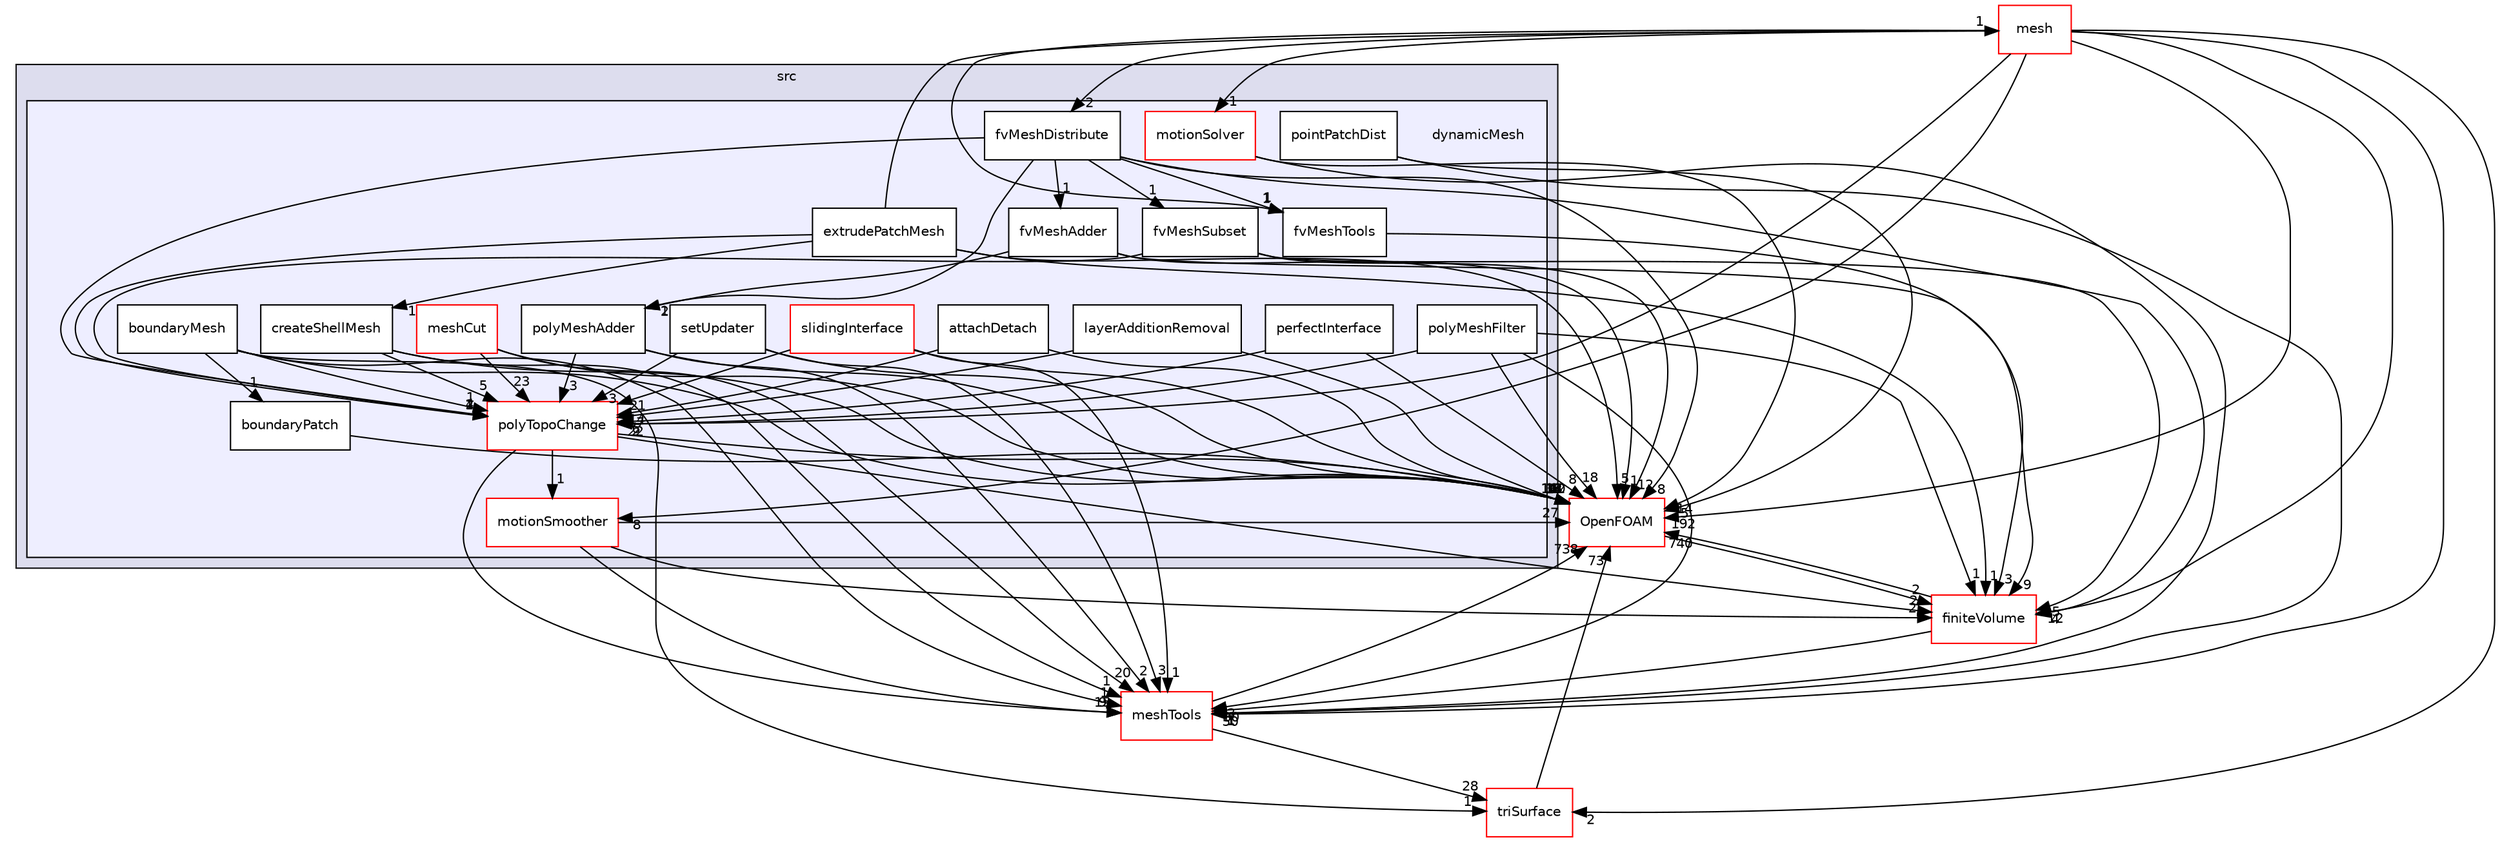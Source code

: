 digraph "src/dynamicMesh" {
  bgcolor=transparent;
  compound=true
  node [ fontsize="10", fontname="Helvetica"];
  edge [ labelfontsize="10", labelfontname="Helvetica"];
  subgraph clusterdir_68267d1309a1af8e8297ef4c3efbcdba {
    graph [ bgcolor="#ddddee", pencolor="black", label="src" fontname="Helvetica", fontsize="10", URL="dir_68267d1309a1af8e8297ef4c3efbcdba.html"]
  subgraph clusterdir_63742796c427c97a292c80f7db71da36 {
    graph [ bgcolor="#eeeeff", pencolor="black", label="" URL="dir_63742796c427c97a292c80f7db71da36.html"];
    dir_63742796c427c97a292c80f7db71da36 [shape=plaintext label="dynamicMesh"];
    dir_d6cc9bc5e60b27f6a6fa4a5b060fea36 [shape=box label="attachDetach" color="black" fillcolor="white" style="filled" URL="dir_d6cc9bc5e60b27f6a6fa4a5b060fea36.html"];
    dir_ddfccd6490c2469d28198c594ccfa4ce [shape=box label="boundaryMesh" color="black" fillcolor="white" style="filled" URL="dir_ddfccd6490c2469d28198c594ccfa4ce.html"];
    dir_35ca291ea1eeb9fd32abdab3648f3c71 [shape=box label="boundaryPatch" color="black" fillcolor="white" style="filled" URL="dir_35ca291ea1eeb9fd32abdab3648f3c71.html"];
    dir_924b44107af8655ed92cad90ea702bef [shape=box label="createShellMesh" color="black" fillcolor="white" style="filled" URL="dir_924b44107af8655ed92cad90ea702bef.html"];
    dir_093d07f5c8c724b1c7168866e50d9fc9 [shape=box label="extrudePatchMesh" color="black" fillcolor="white" style="filled" URL="dir_093d07f5c8c724b1c7168866e50d9fc9.html"];
    dir_440af7b05d14cff8b6286d0b48f1a437 [shape=box label="fvMeshAdder" color="black" fillcolor="white" style="filled" URL="dir_440af7b05d14cff8b6286d0b48f1a437.html"];
    dir_577773e1069a916ae356340e1642450c [shape=box label="fvMeshDistribute" color="black" fillcolor="white" style="filled" URL="dir_577773e1069a916ae356340e1642450c.html"];
    dir_0d21eae395dc27e78a07fcf5d5d22d6a [shape=box label="fvMeshSubset" color="black" fillcolor="white" style="filled" URL="dir_0d21eae395dc27e78a07fcf5d5d22d6a.html"];
    dir_752ee2ea52ff243b3df9acf90ed8ee84 [shape=box label="fvMeshTools" color="black" fillcolor="white" style="filled" URL="dir_752ee2ea52ff243b3df9acf90ed8ee84.html"];
    dir_75ed56908277ba9008d6d651379664b5 [shape=box label="layerAdditionRemoval" color="black" fillcolor="white" style="filled" URL="dir_75ed56908277ba9008d6d651379664b5.html"];
    dir_9d5336f012de1459bf0f96ab97c17717 [shape=box label="meshCut" color="red" fillcolor="white" style="filled" URL="dir_9d5336f012de1459bf0f96ab97c17717.html"];
    dir_a5f41142d67d2cb37e86033b3571a7be [shape=box label="motionSmoother" color="red" fillcolor="white" style="filled" URL="dir_a5f41142d67d2cb37e86033b3571a7be.html"];
    dir_446a443da47a2629470e9632529ef328 [shape=box label="motionSolver" color="red" fillcolor="white" style="filled" URL="dir_446a443da47a2629470e9632529ef328.html"];
    dir_7067571b3697f161521131f0af8a95e3 [shape=box label="perfectInterface" color="black" fillcolor="white" style="filled" URL="dir_7067571b3697f161521131f0af8a95e3.html"];
    dir_ca762d8f93f85eb331f32938dbdfacbb [shape=box label="pointPatchDist" color="black" fillcolor="white" style="filled" URL="dir_ca762d8f93f85eb331f32938dbdfacbb.html"];
    dir_e23327a71743ffe75713f6a7da1ee175 [shape=box label="polyMeshAdder" color="black" fillcolor="white" style="filled" URL="dir_e23327a71743ffe75713f6a7da1ee175.html"];
    dir_0b1562575ddc4c1518e7b4b5f6e4aecc [shape=box label="polyMeshFilter" color="black" fillcolor="white" style="filled" URL="dir_0b1562575ddc4c1518e7b4b5f6e4aecc.html"];
    dir_1dcc9f8d039401a5088c21c8f851d182 [shape=box label="polyTopoChange" color="red" fillcolor="white" style="filled" URL="dir_1dcc9f8d039401a5088c21c8f851d182.html"];
    dir_b0a7cc17b3792925464d04792e6798d7 [shape=box label="setUpdater" color="black" fillcolor="white" style="filled" URL="dir_b0a7cc17b3792925464d04792e6798d7.html"];
    dir_1d2f54cf14ad69ed11cf68cc98710746 [shape=box label="slidingInterface" color="red" fillcolor="white" style="filled" URL="dir_1d2f54cf14ad69ed11cf68cc98710746.html"];
  }
  }
  dir_9bd15774b555cf7259a6fa18f99fe99b [shape=box label="finiteVolume" color="red" URL="dir_9bd15774b555cf7259a6fa18f99fe99b.html"];
  dir_b63c002b7559990bd414058641eb48ad [shape=box label="triSurface" color="red" URL="dir_b63c002b7559990bd414058641eb48ad.html"];
  dir_ae30ad0bef50cf391b24c614251bb9fd [shape=box label="meshTools" color="red" URL="dir_ae30ad0bef50cf391b24c614251bb9fd.html"];
  dir_7be0d8c199b9408ae01f5d77515b8def [shape=box label="mesh" color="red" URL="dir_7be0d8c199b9408ae01f5d77515b8def.html"];
  dir_c5473ff19b20e6ec4dfe5c310b3778a8 [shape=box label="OpenFOAM" color="red" URL="dir_c5473ff19b20e6ec4dfe5c310b3778a8.html"];
  dir_577773e1069a916ae356340e1642450c->dir_9bd15774b555cf7259a6fa18f99fe99b [headlabel="4", labeldistance=1.5 headhref="dir_000785_000873.html"];
  dir_577773e1069a916ae356340e1642450c->dir_1dcc9f8d039401a5088c21c8f851d182 [headlabel="4", labeldistance=1.5 headhref="dir_000785_000820.html"];
  dir_577773e1069a916ae356340e1642450c->dir_e23327a71743ffe75713f6a7da1ee175 [headlabel="1", labeldistance=1.5 headhref="dir_000785_000818.html"];
  dir_577773e1069a916ae356340e1642450c->dir_440af7b05d14cff8b6286d0b48f1a437 [headlabel="1", labeldistance=1.5 headhref="dir_000785_000784.html"];
  dir_577773e1069a916ae356340e1642450c->dir_752ee2ea52ff243b3df9acf90ed8ee84 [headlabel="1", labeldistance=1.5 headhref="dir_000785_000787.html"];
  dir_577773e1069a916ae356340e1642450c->dir_c5473ff19b20e6ec4dfe5c310b3778a8 [headlabel="8", labeldistance=1.5 headhref="dir_000785_001927.html"];
  dir_577773e1069a916ae356340e1642450c->dir_0d21eae395dc27e78a07fcf5d5d22d6a [headlabel="1", labeldistance=1.5 headhref="dir_000785_000786.html"];
  dir_9bd15774b555cf7259a6fa18f99fe99b->dir_ae30ad0bef50cf391b24c614251bb9fd [headlabel="30", labeldistance=1.5 headhref="dir_000873_001781.html"];
  dir_9bd15774b555cf7259a6fa18f99fe99b->dir_c5473ff19b20e6ec4dfe5c310b3778a8 [headlabel="740", labeldistance=1.5 headhref="dir_000873_001927.html"];
  dir_9d5336f012de1459bf0f96ab97c17717->dir_ae30ad0bef50cf391b24c614251bb9fd [headlabel="20", labeldistance=1.5 headhref="dir_000789_001781.html"];
  dir_9d5336f012de1459bf0f96ab97c17717->dir_1dcc9f8d039401a5088c21c8f851d182 [headlabel="23", labeldistance=1.5 headhref="dir_000789_000820.html"];
  dir_9d5336f012de1459bf0f96ab97c17717->dir_c5473ff19b20e6ec4dfe5c310b3778a8 [headlabel="110", labeldistance=1.5 headhref="dir_000789_001927.html"];
  dir_35ca291ea1eeb9fd32abdab3648f3c71->dir_c5473ff19b20e6ec4dfe5c310b3778a8 [headlabel="4", labeldistance=1.5 headhref="dir_000781_001927.html"];
  dir_7067571b3697f161521131f0af8a95e3->dir_1dcc9f8d039401a5088c21c8f851d182 [headlabel="6", labeldistance=1.5 headhref="dir_000816_000820.html"];
  dir_7067571b3697f161521131f0af8a95e3->dir_c5473ff19b20e6ec4dfe5c310b3778a8 [headlabel="8", labeldistance=1.5 headhref="dir_000816_001927.html"];
  dir_b63c002b7559990bd414058641eb48ad->dir_c5473ff19b20e6ec4dfe5c310b3778a8 [headlabel="73", labeldistance=1.5 headhref="dir_002998_001927.html"];
  dir_ae30ad0bef50cf391b24c614251bb9fd->dir_b63c002b7559990bd414058641eb48ad [headlabel="28", labeldistance=1.5 headhref="dir_001781_002998.html"];
  dir_ae30ad0bef50cf391b24c614251bb9fd->dir_c5473ff19b20e6ec4dfe5c310b3778a8 [headlabel="738", labeldistance=1.5 headhref="dir_001781_001927.html"];
  dir_093d07f5c8c724b1c7168866e50d9fc9->dir_9bd15774b555cf7259a6fa18f99fe99b [headlabel="1", labeldistance=1.5 headhref="dir_000783_000873.html"];
  dir_093d07f5c8c724b1c7168866e50d9fc9->dir_7be0d8c199b9408ae01f5d77515b8def [headlabel="1", labeldistance=1.5 headhref="dir_000783_001750.html"];
  dir_093d07f5c8c724b1c7168866e50d9fc9->dir_1dcc9f8d039401a5088c21c8f851d182 [headlabel="1", labeldistance=1.5 headhref="dir_000783_000820.html"];
  dir_093d07f5c8c724b1c7168866e50d9fc9->dir_c5473ff19b20e6ec4dfe5c310b3778a8 [headlabel="5", labeldistance=1.5 headhref="dir_000783_001927.html"];
  dir_093d07f5c8c724b1c7168866e50d9fc9->dir_924b44107af8655ed92cad90ea702bef [headlabel="1", labeldistance=1.5 headhref="dir_000783_000782.html"];
  dir_7be0d8c199b9408ae01f5d77515b8def->dir_577773e1069a916ae356340e1642450c [headlabel="2", labeldistance=1.5 headhref="dir_001750_000785.html"];
  dir_7be0d8c199b9408ae01f5d77515b8def->dir_9bd15774b555cf7259a6fa18f99fe99b [headlabel="12", labeldistance=1.5 headhref="dir_001750_000873.html"];
  dir_7be0d8c199b9408ae01f5d77515b8def->dir_b63c002b7559990bd414058641eb48ad [headlabel="2", labeldistance=1.5 headhref="dir_001750_002998.html"];
  dir_7be0d8c199b9408ae01f5d77515b8def->dir_ae30ad0bef50cf391b24c614251bb9fd [headlabel="50", labeldistance=1.5 headhref="dir_001750_001781.html"];
  dir_7be0d8c199b9408ae01f5d77515b8def->dir_1dcc9f8d039401a5088c21c8f851d182 [headlabel="22", labeldistance=1.5 headhref="dir_001750_000820.html"];
  dir_7be0d8c199b9408ae01f5d77515b8def->dir_a5f41142d67d2cb37e86033b3571a7be [headlabel="8", labeldistance=1.5 headhref="dir_001750_000806.html"];
  dir_7be0d8c199b9408ae01f5d77515b8def->dir_752ee2ea52ff243b3df9acf90ed8ee84 [headlabel="1", labeldistance=1.5 headhref="dir_001750_000787.html"];
  dir_7be0d8c199b9408ae01f5d77515b8def->dir_446a443da47a2629470e9632529ef328 [headlabel="1", labeldistance=1.5 headhref="dir_001750_000810.html"];
  dir_7be0d8c199b9408ae01f5d77515b8def->dir_c5473ff19b20e6ec4dfe5c310b3778a8 [headlabel="192", labeldistance=1.5 headhref="dir_001750_001927.html"];
  dir_1dcc9f8d039401a5088c21c8f851d182->dir_9bd15774b555cf7259a6fa18f99fe99b [headlabel="2", labeldistance=1.5 headhref="dir_000820_000873.html"];
  dir_1dcc9f8d039401a5088c21c8f851d182->dir_ae30ad0bef50cf391b24c614251bb9fd [headlabel="15", labeldistance=1.5 headhref="dir_000820_001781.html"];
  dir_1dcc9f8d039401a5088c21c8f851d182->dir_a5f41142d67d2cb37e86033b3571a7be [headlabel="1", labeldistance=1.5 headhref="dir_000820_000806.html"];
  dir_1dcc9f8d039401a5088c21c8f851d182->dir_c5473ff19b20e6ec4dfe5c310b3778a8 [headlabel="162", labeldistance=1.5 headhref="dir_000820_001927.html"];
  dir_e23327a71743ffe75713f6a7da1ee175->dir_ae30ad0bef50cf391b24c614251bb9fd [headlabel="2", labeldistance=1.5 headhref="dir_000818_001781.html"];
  dir_e23327a71743ffe75713f6a7da1ee175->dir_1dcc9f8d039401a5088c21c8f851d182 [headlabel="3", labeldistance=1.5 headhref="dir_000818_000820.html"];
  dir_e23327a71743ffe75713f6a7da1ee175->dir_c5473ff19b20e6ec4dfe5c310b3778a8 [headlabel="19", labeldistance=1.5 headhref="dir_000818_001927.html"];
  dir_a5f41142d67d2cb37e86033b3571a7be->dir_9bd15774b555cf7259a6fa18f99fe99b [headlabel="2", labeldistance=1.5 headhref="dir_000806_000873.html"];
  dir_a5f41142d67d2cb37e86033b3571a7be->dir_ae30ad0bef50cf391b24c614251bb9fd [headlabel="9", labeldistance=1.5 headhref="dir_000806_001781.html"];
  dir_a5f41142d67d2cb37e86033b3571a7be->dir_c5473ff19b20e6ec4dfe5c310b3778a8 [headlabel="27", labeldistance=1.5 headhref="dir_000806_001927.html"];
  dir_440af7b05d14cff8b6286d0b48f1a437->dir_9bd15774b555cf7259a6fa18f99fe99b [headlabel="9", labeldistance=1.5 headhref="dir_000784_000873.html"];
  dir_440af7b05d14cff8b6286d0b48f1a437->dir_e23327a71743ffe75713f6a7da1ee175 [headlabel="2", labeldistance=1.5 headhref="dir_000784_000818.html"];
  dir_440af7b05d14cff8b6286d0b48f1a437->dir_c5473ff19b20e6ec4dfe5c310b3778a8 [headlabel="1", labeldistance=1.5 headhref="dir_000784_001927.html"];
  dir_ddfccd6490c2469d28198c594ccfa4ce->dir_35ca291ea1eeb9fd32abdab3648f3c71 [headlabel="1", labeldistance=1.5 headhref="dir_000780_000781.html"];
  dir_ddfccd6490c2469d28198c594ccfa4ce->dir_b63c002b7559990bd414058641eb48ad [headlabel="1", labeldistance=1.5 headhref="dir_000780_002998.html"];
  dir_ddfccd6490c2469d28198c594ccfa4ce->dir_ae30ad0bef50cf391b24c614251bb9fd [headlabel="1", labeldistance=1.5 headhref="dir_000780_001781.html"];
  dir_ddfccd6490c2469d28198c594ccfa4ce->dir_1dcc9f8d039401a5088c21c8f851d182 [headlabel="1", labeldistance=1.5 headhref="dir_000780_000820.html"];
  dir_ddfccd6490c2469d28198c594ccfa4ce->dir_c5473ff19b20e6ec4dfe5c310b3778a8 [headlabel="15", labeldistance=1.5 headhref="dir_000780_001927.html"];
  dir_d6cc9bc5e60b27f6a6fa4a5b060fea36->dir_1dcc9f8d039401a5088c21c8f851d182 [headlabel="14", labeldistance=1.5 headhref="dir_000779_000820.html"];
  dir_d6cc9bc5e60b27f6a6fa4a5b060fea36->dir_c5473ff19b20e6ec4dfe5c310b3778a8 [headlabel="13", labeldistance=1.5 headhref="dir_000779_001927.html"];
  dir_752ee2ea52ff243b3df9acf90ed8ee84->dir_9bd15774b555cf7259a6fa18f99fe99b [headlabel="3", labeldistance=1.5 headhref="dir_000787_000873.html"];
  dir_446a443da47a2629470e9632529ef328->dir_ae30ad0bef50cf391b24c614251bb9fd [headlabel="1", labeldistance=1.5 headhref="dir_000810_001781.html"];
  dir_446a443da47a2629470e9632529ef328->dir_c5473ff19b20e6ec4dfe5c310b3778a8 [headlabel="14", labeldistance=1.5 headhref="dir_000810_001927.html"];
  dir_0b1562575ddc4c1518e7b4b5f6e4aecc->dir_9bd15774b555cf7259a6fa18f99fe99b [headlabel="1", labeldistance=1.5 headhref="dir_000819_000873.html"];
  dir_0b1562575ddc4c1518e7b4b5f6e4aecc->dir_ae30ad0bef50cf391b24c614251bb9fd [headlabel="3", labeldistance=1.5 headhref="dir_000819_001781.html"];
  dir_0b1562575ddc4c1518e7b4b5f6e4aecc->dir_1dcc9f8d039401a5088c21c8f851d182 [headlabel="2", labeldistance=1.5 headhref="dir_000819_000820.html"];
  dir_0b1562575ddc4c1518e7b4b5f6e4aecc->dir_c5473ff19b20e6ec4dfe5c310b3778a8 [headlabel="18", labeldistance=1.5 headhref="dir_000819_001927.html"];
  dir_c5473ff19b20e6ec4dfe5c310b3778a8->dir_9bd15774b555cf7259a6fa18f99fe99b [headlabel="2", labeldistance=1.5 headhref="dir_001927_000873.html"];
  dir_1d2f54cf14ad69ed11cf68cc98710746->dir_ae30ad0bef50cf391b24c614251bb9fd [headlabel="1", labeldistance=1.5 headhref="dir_000834_001781.html"];
  dir_1d2f54cf14ad69ed11cf68cc98710746->dir_1dcc9f8d039401a5088c21c8f851d182 [headlabel="21", labeldistance=1.5 headhref="dir_000834_000820.html"];
  dir_1d2f54cf14ad69ed11cf68cc98710746->dir_c5473ff19b20e6ec4dfe5c310b3778a8 [headlabel="38", labeldistance=1.5 headhref="dir_000834_001927.html"];
  dir_b0a7cc17b3792925464d04792e6798d7->dir_ae30ad0bef50cf391b24c614251bb9fd [headlabel="3", labeldistance=1.5 headhref="dir_000833_001781.html"];
  dir_b0a7cc17b3792925464d04792e6798d7->dir_1dcc9f8d039401a5088c21c8f851d182 [headlabel="3", labeldistance=1.5 headhref="dir_000833_000820.html"];
  dir_b0a7cc17b3792925464d04792e6798d7->dir_c5473ff19b20e6ec4dfe5c310b3778a8 [headlabel="6", labeldistance=1.5 headhref="dir_000833_001927.html"];
  dir_75ed56908277ba9008d6d651379664b5->dir_1dcc9f8d039401a5088c21c8f851d182 [headlabel="17", labeldistance=1.5 headhref="dir_000788_000820.html"];
  dir_75ed56908277ba9008d6d651379664b5->dir_c5473ff19b20e6ec4dfe5c310b3778a8 [headlabel="14", labeldistance=1.5 headhref="dir_000788_001927.html"];
  dir_0d21eae395dc27e78a07fcf5d5d22d6a->dir_9bd15774b555cf7259a6fa18f99fe99b [headlabel="5", labeldistance=1.5 headhref="dir_000786_000873.html"];
  dir_0d21eae395dc27e78a07fcf5d5d22d6a->dir_1dcc9f8d039401a5088c21c8f851d182 [headlabel="2", labeldistance=1.5 headhref="dir_000786_000820.html"];
  dir_0d21eae395dc27e78a07fcf5d5d22d6a->dir_c5473ff19b20e6ec4dfe5c310b3778a8 [headlabel="12", labeldistance=1.5 headhref="dir_000786_001927.html"];
  dir_924b44107af8655ed92cad90ea702bef->dir_ae30ad0bef50cf391b24c614251bb9fd [headlabel="1", labeldistance=1.5 headhref="dir_000782_001781.html"];
  dir_924b44107af8655ed92cad90ea702bef->dir_1dcc9f8d039401a5088c21c8f851d182 [headlabel="5", labeldistance=1.5 headhref="dir_000782_000820.html"];
  dir_924b44107af8655ed92cad90ea702bef->dir_c5473ff19b20e6ec4dfe5c310b3778a8 [headlabel="10", labeldistance=1.5 headhref="dir_000782_001927.html"];
  dir_ca762d8f93f85eb331f32938dbdfacbb->dir_ae30ad0bef50cf391b24c614251bb9fd [headlabel="1", labeldistance=1.5 headhref="dir_000817_001781.html"];
  dir_ca762d8f93f85eb331f32938dbdfacbb->dir_c5473ff19b20e6ec4dfe5c310b3778a8 [headlabel="5", labeldistance=1.5 headhref="dir_000817_001927.html"];
}
